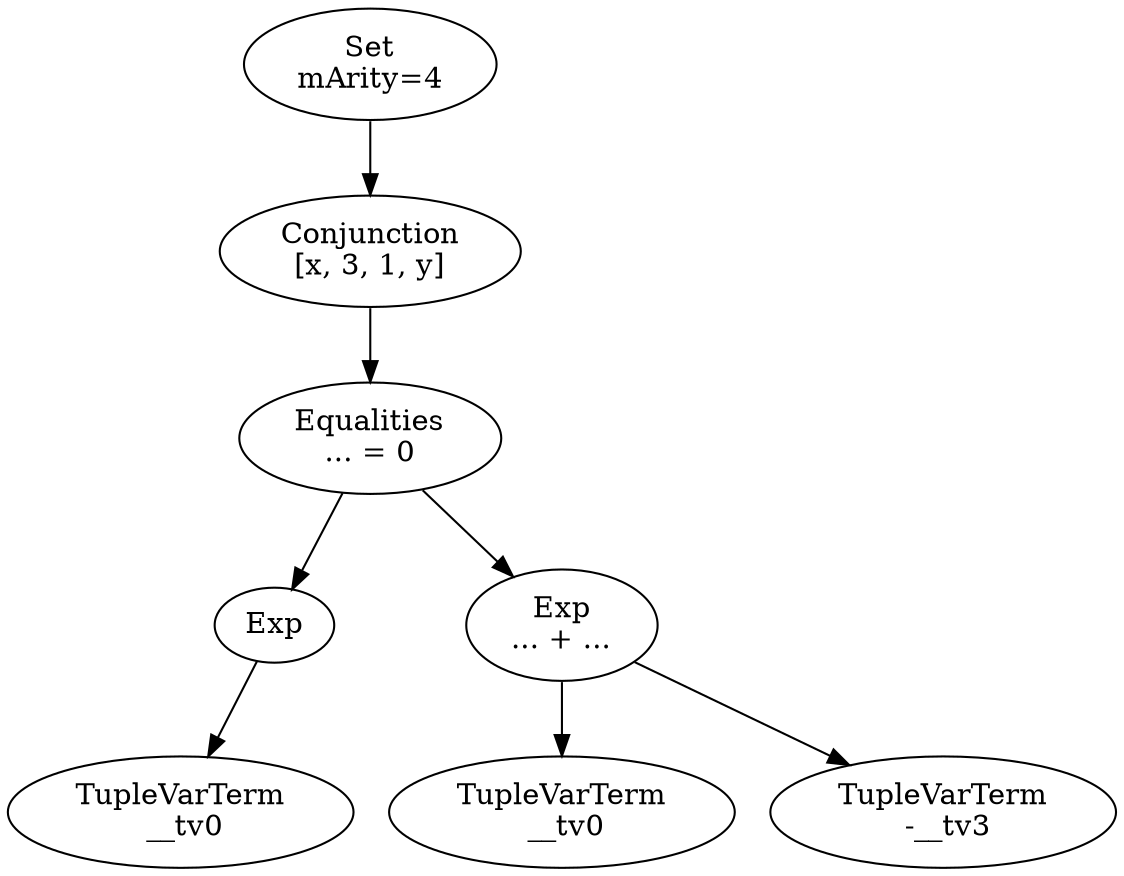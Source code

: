 digraph SparseConstraints {
0 [label = "Set\nmArity=4"];
0 -> 1;
1 [label = "Conjunction\n[x, 3, 1, y]"];
1->2;
2 [label = "Equalities\n... = 0"];
2 -> 3;
3 [label = "Exp\n"];
3 -> 4;
4 [label = "TupleVarTerm\n __tv0"];
2 -> 5;
5 [label = "Exp\n... + ..."];
5 -> 6;
6 [label = "TupleVarTerm\n __tv0"];
5 -> 7;
7 [label = "TupleVarTerm\n -__tv3"];
}
